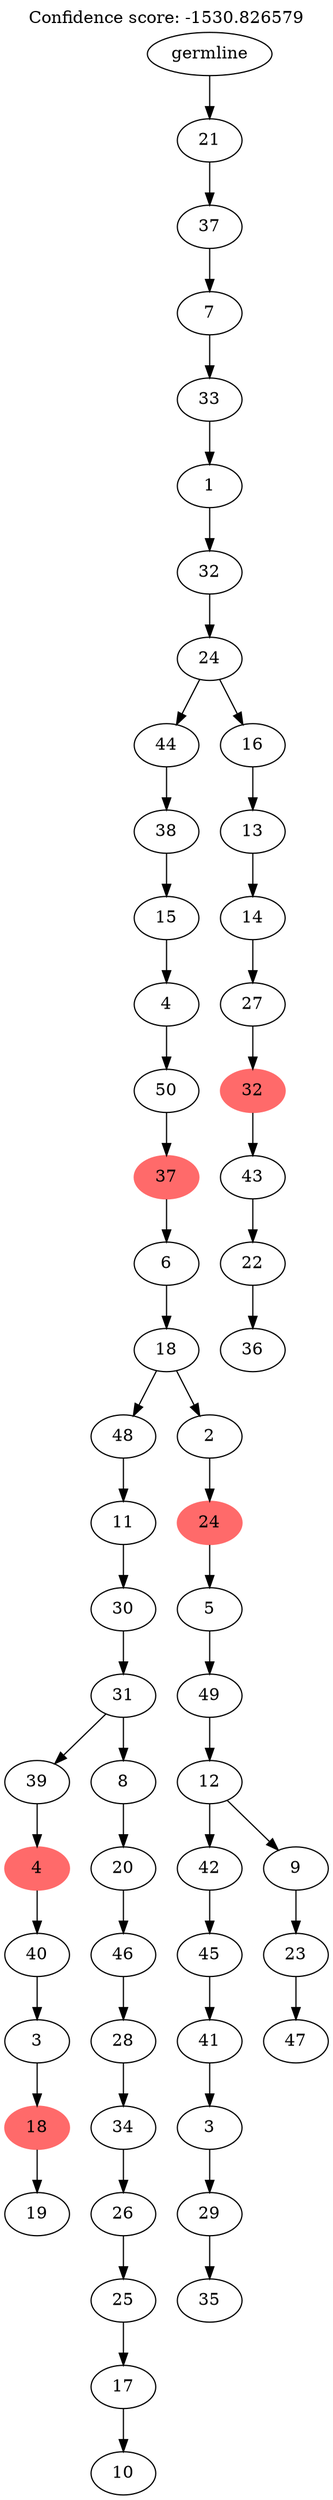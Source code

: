 digraph g {
	"55" -> "56";
	"56" [label="19"];
	"54" -> "55";
	"55" [color=indianred1, style=filled, label="18"];
	"53" -> "54";
	"54" [label="3"];
	"52" -> "53";
	"53" [label="40"];
	"51" -> "52";
	"52" [color=indianred1, style=filled, label="4"];
	"49" -> "50";
	"50" [label="10"];
	"48" -> "49";
	"49" [label="17"];
	"47" -> "48";
	"48" [label="25"];
	"46" -> "47";
	"47" [label="26"];
	"45" -> "46";
	"46" [label="34"];
	"44" -> "45";
	"45" [label="28"];
	"43" -> "44";
	"44" [label="46"];
	"42" -> "43";
	"43" [label="20"];
	"41" -> "42";
	"42" [label="8"];
	"41" -> "51";
	"51" [label="39"];
	"40" -> "41";
	"41" [label="31"];
	"39" -> "40";
	"40" [label="30"];
	"38" -> "39";
	"39" [label="11"];
	"36" -> "37";
	"37" [label="35"];
	"35" -> "36";
	"36" [label="29"];
	"34" -> "35";
	"35" [label="3"];
	"33" -> "34";
	"34" [label="41"];
	"32" -> "33";
	"33" [label="45"];
	"30" -> "31";
	"31" [label="47"];
	"29" -> "30";
	"30" [label="23"];
	"28" -> "29";
	"29" [label="9"];
	"28" -> "32";
	"32" [label="42"];
	"27" -> "28";
	"28" [label="12"];
	"26" -> "27";
	"27" [label="49"];
	"25" -> "26";
	"26" [label="5"];
	"24" -> "25";
	"25" [color=indianred1, style=filled, label="24"];
	"23" -> "24";
	"24" [label="2"];
	"23" -> "38";
	"38" [label="48"];
	"22" -> "23";
	"23" [label="18"];
	"21" -> "22";
	"22" [label="6"];
	"20" -> "21";
	"21" [color=indianred1, style=filled, label="37"];
	"19" -> "20";
	"20" [label="50"];
	"18" -> "19";
	"19" [label="4"];
	"17" -> "18";
	"18" [label="15"];
	"16" -> "17";
	"17" [label="38"];
	"14" -> "15";
	"15" [label="36"];
	"13" -> "14";
	"14" [label="22"];
	"12" -> "13";
	"13" [label="43"];
	"11" -> "12";
	"12" [color=indianred1, style=filled, label="32"];
	"10" -> "11";
	"11" [label="27"];
	"9" -> "10";
	"10" [label="14"];
	"8" -> "9";
	"9" [label="13"];
	"7" -> "8";
	"8" [label="16"];
	"7" -> "16";
	"16" [label="44"];
	"6" -> "7";
	"7" [label="24"];
	"5" -> "6";
	"6" [label="32"];
	"4" -> "5";
	"5" [label="1"];
	"3" -> "4";
	"4" [label="33"];
	"2" -> "3";
	"3" [label="7"];
	"1" -> "2";
	"2" [label="37"];
	"0" -> "1";
	"1" [label="21"];
	"0" [label="germline"];
	labelloc="t";
	label="Confidence score: -1530.826579";
}
